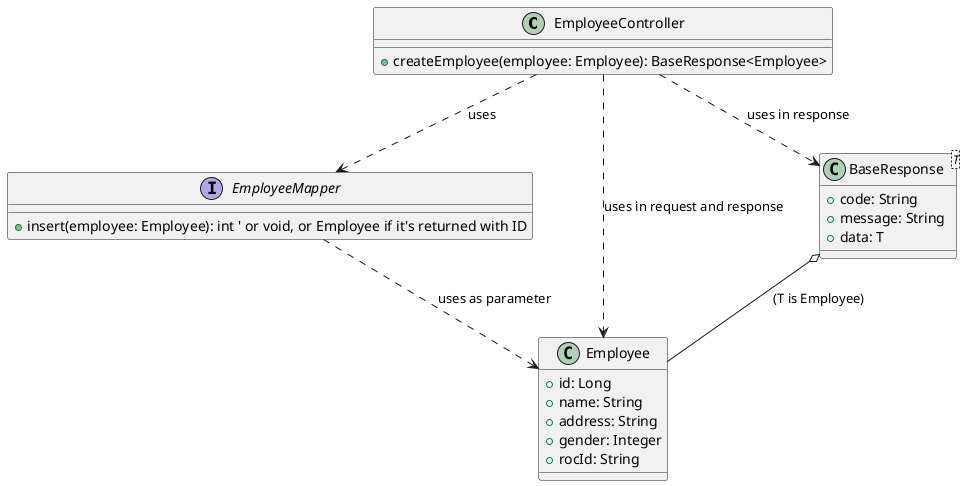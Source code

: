 @startuml
class EmployeeController {
  +createEmployee(employee: Employee): BaseResponse<Employee>
}
interface EmployeeMapper {
  +insert(employee: Employee): int ' or void, or Employee if it's returned with ID
}
class Employee {
  +id: Long
  +name: String
  +address: String 
  +gender: Integer
  +rocId: String
  ' other fields as per actual entity
}
class BaseResponse<T> {
  +code: String
  +message: String
  +data: T
}

EmployeeController ..> EmployeeMapper : uses
EmployeeController ..> BaseResponse : uses in response
EmployeeController ..> Employee : uses in request and response
EmployeeMapper ..> Employee : uses as parameter
BaseResponse o-- Employee : (T is Employee)
@enduml
